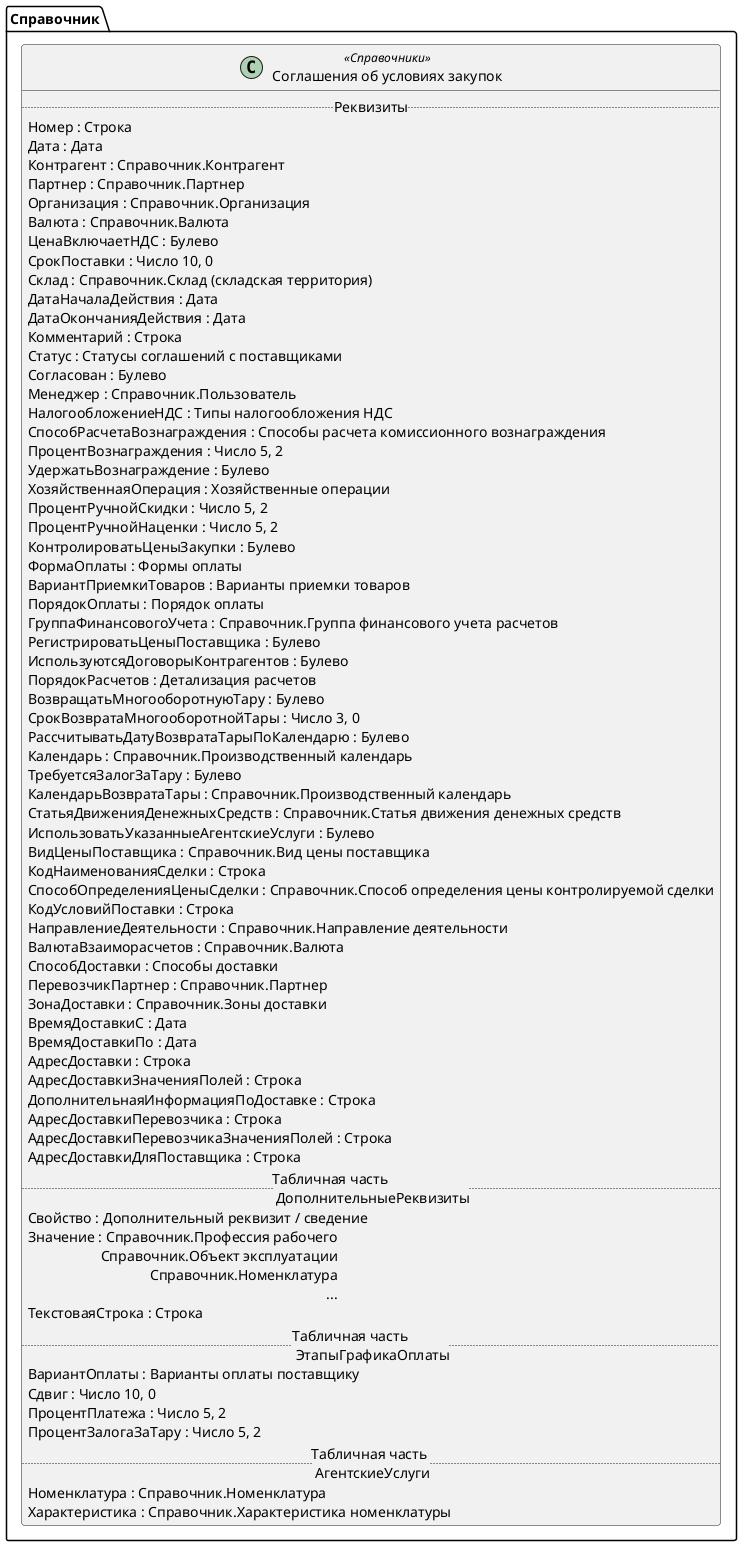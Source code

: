 ﻿@startuml СоглашенияСПоставщиками
'!include templates.wsd
'..\include templates.wsd
class Справочник.СоглашенияСПоставщиками as "Соглашения об условиях закупок" <<Справочники>>
{
..Реквизиты..
Номер : Строка
Дата : Дата
Контрагент : Справочник.Контрагент
Партнер : Справочник.Партнер
Организация : Справочник.Организация
Валюта : Справочник.Валюта
ЦенаВключаетНДС : Булево
СрокПоставки : Число 10, 0
Склад : Справочник.Склад (складская территория)
ДатаНачалаДействия : Дата
ДатаОкончанияДействия : Дата
Комментарий : Строка
Статус : Статусы соглашений с поставщиками
Согласован : Булево
Менеджер : Справочник.Пользователь
НалогообложениеНДС : Типы налогообложения НДС
СпособРасчетаВознаграждения : Способы расчета комиссионного вознаграждения
ПроцентВознаграждения : Число 5, 2
УдержатьВознаграждение : Булево
ХозяйственнаяОперация : Хозяйственные операции
ПроцентРучнойСкидки : Число 5, 2
ПроцентРучнойНаценки : Число 5, 2
КонтролироватьЦеныЗакупки : Булево
ФормаОплаты : Формы оплаты
ВариантПриемкиТоваров : Варианты приемки товаров
ПорядокОплаты : Порядок оплаты
ГруппаФинансовогоУчета : Справочник.Группа финансового учета расчетов
РегистрироватьЦеныПоставщика : Булево
ИспользуютсяДоговорыКонтрагентов : Булево
ПорядокРасчетов : Детализация расчетов
ВозвращатьМногооборотнуюТару : Булево
СрокВозвратаМногооборотнойТары : Число 3, 0
РассчитыватьДатуВозвратаТарыПоКалендарю : Булево
Календарь : Справочник.Производственный календарь
ТребуетсяЗалогЗаТару : Булево
КалендарьВозвратаТары : Справочник.Производственный календарь
СтатьяДвиженияДенежныхСредств : Справочник.Статья движения денежных средств
ИспользоватьУказанныеАгентскиеУслуги : Булево
ВидЦеныПоставщика : Справочник.Вид цены поставщика
КодНаименованияСделки : Строка
СпособОпределенияЦеныСделки : Справочник.Способ определения цены контролируемой сделки
КодУсловийПоставки : Строка
НаправлениеДеятельности : Справочник.Направление деятельности
ВалютаВзаиморасчетов : Справочник.Валюта
СпособДоставки : Способы доставки
ПеревозчикПартнер : Справочник.Партнер
ЗонаДоставки : Справочник.Зоны доставки
ВремяДоставкиС : Дата
ВремяДоставкиПо : Дата
АдресДоставки : Строка
АдресДоставкиЗначенияПолей : Строка
ДополнительнаяИнформацияПоДоставке : Строка
АдресДоставкиПеревозчика : Строка
АдресДоставкиПеревозчикаЗначенияПолей : Строка
АдресДоставкиДляПоставщика : Строка
..Табличная часть \n ДополнительныеРеквизиты..
Свойство : Дополнительный реквизит / сведение
Значение : Справочник.Профессия рабочего\rСправочник.Объект эксплуатации\rСправочник.Номенклатура\r...
ТекстоваяСтрока : Строка
..Табличная часть \n ЭтапыГрафикаОплаты..
ВариантОплаты : Варианты оплаты поставщику
Сдвиг : Число 10, 0
ПроцентПлатежа : Число 5, 2
ПроцентЗалогаЗаТару : Число 5, 2
..Табличная часть \n АгентскиеУслуги..
Номенклатура : Справочник.Номенклатура
Характеристика : Справочник.Характеристика номенклатуры
}
@enduml
